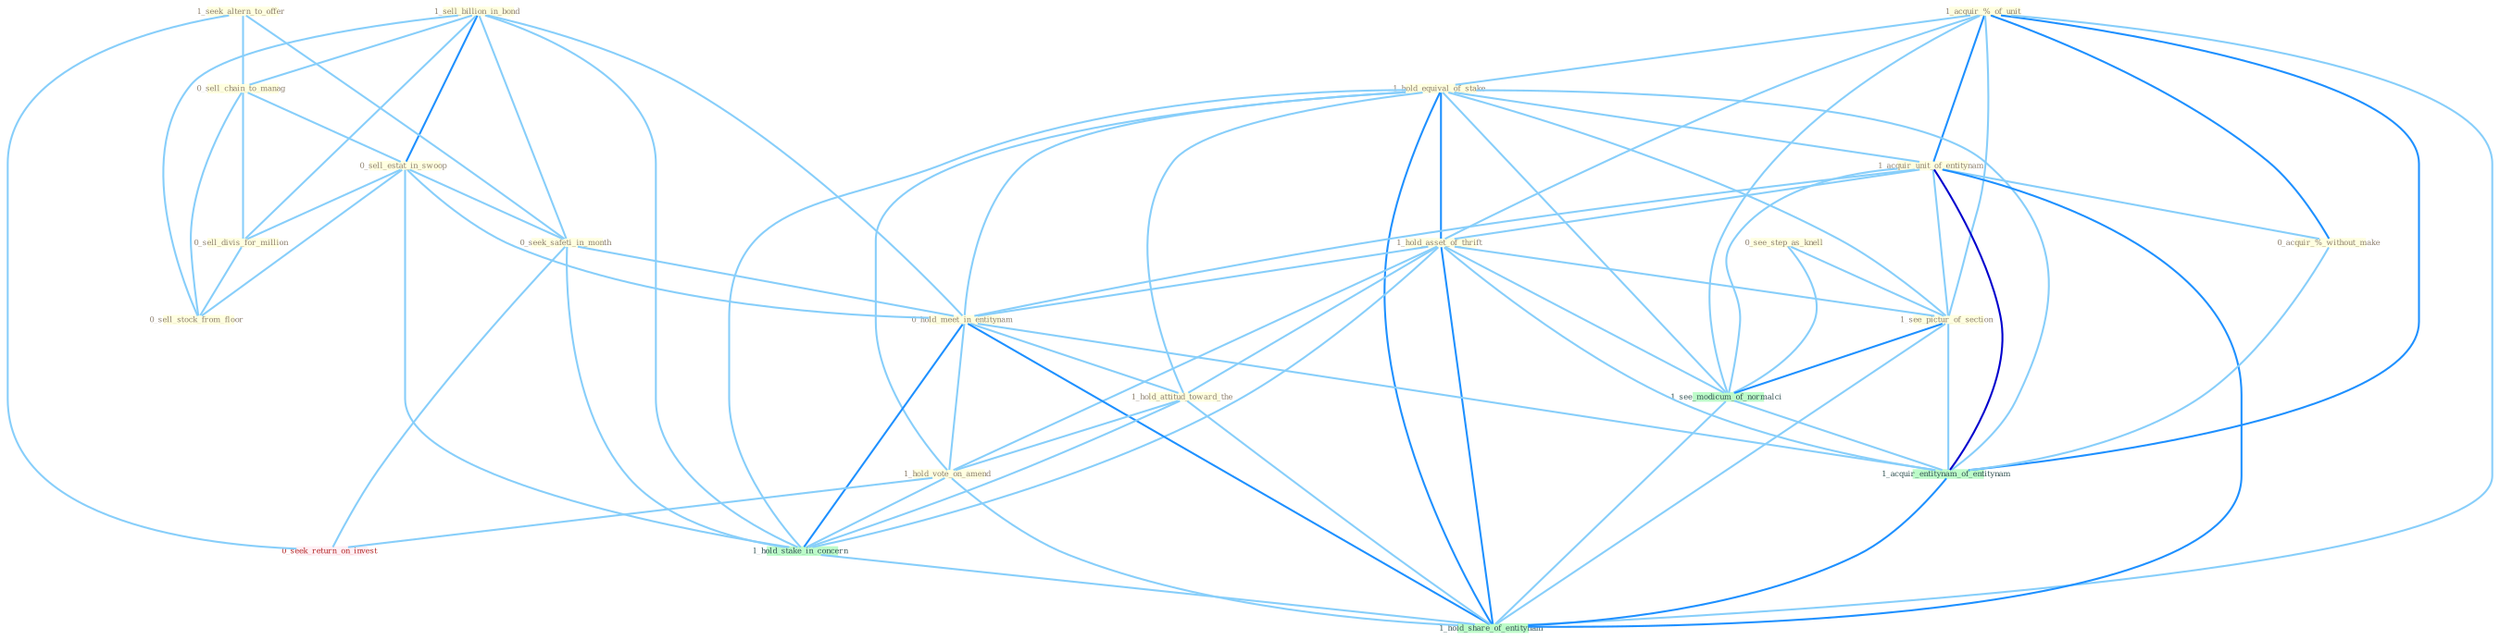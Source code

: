 Graph G{ 
    node
    [shape=polygon,style=filled,width=.5,height=.06,color="#BDFCC9",fixedsize=true,fontsize=4,
    fontcolor="#2f4f4f"];
    {node
    [color="#ffffe0", fontcolor="#8b7d6b"] "1_sell_billion_in_bond " "1_acquir_%_of_unit " "0_see_step_as_knell " "1_hold_equival_of_stake " "1_acquir_unit_of_entitynam " "1_seek_altern_to_offer " "0_sell_chain_to_manag " "0_sell_estat_in_swoop " "1_hold_asset_of_thrift " "0_acquir_%_without_make " "0_seek_safeti_in_month " "0_sell_divis_for_million " "0_hold_meet_in_entitynam " "1_see_pictur_of_section " "1_hold_attitud_toward_the " "1_hold_vote_on_amend " "0_sell_stock_from_floor "}
{node [color="#fff0f5", fontcolor="#b22222"] "0_seek_return_on_invest "}
edge [color="#B0E2FF"];

	"1_sell_billion_in_bond " -- "0_sell_chain_to_manag " [w="1", color="#87cefa" ];
	"1_sell_billion_in_bond " -- "0_sell_estat_in_swoop " [w="2", color="#1e90ff" , len=0.8];
	"1_sell_billion_in_bond " -- "0_seek_safeti_in_month " [w="1", color="#87cefa" ];
	"1_sell_billion_in_bond " -- "0_sell_divis_for_million " [w="1", color="#87cefa" ];
	"1_sell_billion_in_bond " -- "0_hold_meet_in_entitynam " [w="1", color="#87cefa" ];
	"1_sell_billion_in_bond " -- "0_sell_stock_from_floor " [w="1", color="#87cefa" ];
	"1_sell_billion_in_bond " -- "1_hold_stake_in_concern " [w="1", color="#87cefa" ];
	"1_acquir_%_of_unit " -- "1_hold_equival_of_stake " [w="1", color="#87cefa" ];
	"1_acquir_%_of_unit " -- "1_acquir_unit_of_entitynam " [w="2", color="#1e90ff" , len=0.8];
	"1_acquir_%_of_unit " -- "1_hold_asset_of_thrift " [w="1", color="#87cefa" ];
	"1_acquir_%_of_unit " -- "0_acquir_%_without_make " [w="2", color="#1e90ff" , len=0.8];
	"1_acquir_%_of_unit " -- "1_see_pictur_of_section " [w="1", color="#87cefa" ];
	"1_acquir_%_of_unit " -- "1_see_modicum_of_normalci " [w="1", color="#87cefa" ];
	"1_acquir_%_of_unit " -- "1_acquir_entitynam_of_entitynam " [w="2", color="#1e90ff" , len=0.8];
	"1_acquir_%_of_unit " -- "1_hold_share_of_entitynam " [w="1", color="#87cefa" ];
	"0_see_step_as_knell " -- "1_see_pictur_of_section " [w="1", color="#87cefa" ];
	"0_see_step_as_knell " -- "1_see_modicum_of_normalci " [w="1", color="#87cefa" ];
	"1_hold_equival_of_stake " -- "1_acquir_unit_of_entitynam " [w="1", color="#87cefa" ];
	"1_hold_equival_of_stake " -- "1_hold_asset_of_thrift " [w="2", color="#1e90ff" , len=0.8];
	"1_hold_equival_of_stake " -- "0_hold_meet_in_entitynam " [w="1", color="#87cefa" ];
	"1_hold_equival_of_stake " -- "1_see_pictur_of_section " [w="1", color="#87cefa" ];
	"1_hold_equival_of_stake " -- "1_hold_attitud_toward_the " [w="1", color="#87cefa" ];
	"1_hold_equival_of_stake " -- "1_hold_vote_on_amend " [w="1", color="#87cefa" ];
	"1_hold_equival_of_stake " -- "1_hold_stake_in_concern " [w="1", color="#87cefa" ];
	"1_hold_equival_of_stake " -- "1_see_modicum_of_normalci " [w="1", color="#87cefa" ];
	"1_hold_equival_of_stake " -- "1_acquir_entitynam_of_entitynam " [w="1", color="#87cefa" ];
	"1_hold_equival_of_stake " -- "1_hold_share_of_entitynam " [w="2", color="#1e90ff" , len=0.8];
	"1_acquir_unit_of_entitynam " -- "1_hold_asset_of_thrift " [w="1", color="#87cefa" ];
	"1_acquir_unit_of_entitynam " -- "0_acquir_%_without_make " [w="1", color="#87cefa" ];
	"1_acquir_unit_of_entitynam " -- "0_hold_meet_in_entitynam " [w="1", color="#87cefa" ];
	"1_acquir_unit_of_entitynam " -- "1_see_pictur_of_section " [w="1", color="#87cefa" ];
	"1_acquir_unit_of_entitynam " -- "1_see_modicum_of_normalci " [w="1", color="#87cefa" ];
	"1_acquir_unit_of_entitynam " -- "1_acquir_entitynam_of_entitynam " [w="3", color="#0000cd" , len=0.6];
	"1_acquir_unit_of_entitynam " -- "1_hold_share_of_entitynam " [w="2", color="#1e90ff" , len=0.8];
	"1_seek_altern_to_offer " -- "0_sell_chain_to_manag " [w="1", color="#87cefa" ];
	"1_seek_altern_to_offer " -- "0_seek_safeti_in_month " [w="1", color="#87cefa" ];
	"1_seek_altern_to_offer " -- "0_seek_return_on_invest " [w="1", color="#87cefa" ];
	"0_sell_chain_to_manag " -- "0_sell_estat_in_swoop " [w="1", color="#87cefa" ];
	"0_sell_chain_to_manag " -- "0_sell_divis_for_million " [w="1", color="#87cefa" ];
	"0_sell_chain_to_manag " -- "0_sell_stock_from_floor " [w="1", color="#87cefa" ];
	"0_sell_estat_in_swoop " -- "0_seek_safeti_in_month " [w="1", color="#87cefa" ];
	"0_sell_estat_in_swoop " -- "0_sell_divis_for_million " [w="1", color="#87cefa" ];
	"0_sell_estat_in_swoop " -- "0_hold_meet_in_entitynam " [w="1", color="#87cefa" ];
	"0_sell_estat_in_swoop " -- "0_sell_stock_from_floor " [w="1", color="#87cefa" ];
	"0_sell_estat_in_swoop " -- "1_hold_stake_in_concern " [w="1", color="#87cefa" ];
	"1_hold_asset_of_thrift " -- "0_hold_meet_in_entitynam " [w="1", color="#87cefa" ];
	"1_hold_asset_of_thrift " -- "1_see_pictur_of_section " [w="1", color="#87cefa" ];
	"1_hold_asset_of_thrift " -- "1_hold_attitud_toward_the " [w="1", color="#87cefa" ];
	"1_hold_asset_of_thrift " -- "1_hold_vote_on_amend " [w="1", color="#87cefa" ];
	"1_hold_asset_of_thrift " -- "1_hold_stake_in_concern " [w="1", color="#87cefa" ];
	"1_hold_asset_of_thrift " -- "1_see_modicum_of_normalci " [w="1", color="#87cefa" ];
	"1_hold_asset_of_thrift " -- "1_acquir_entitynam_of_entitynam " [w="1", color="#87cefa" ];
	"1_hold_asset_of_thrift " -- "1_hold_share_of_entitynam " [w="2", color="#1e90ff" , len=0.8];
	"0_acquir_%_without_make " -- "1_acquir_entitynam_of_entitynam " [w="1", color="#87cefa" ];
	"0_seek_safeti_in_month " -- "0_hold_meet_in_entitynam " [w="1", color="#87cefa" ];
	"0_seek_safeti_in_month " -- "1_hold_stake_in_concern " [w="1", color="#87cefa" ];
	"0_seek_safeti_in_month " -- "0_seek_return_on_invest " [w="1", color="#87cefa" ];
	"0_sell_divis_for_million " -- "0_sell_stock_from_floor " [w="1", color="#87cefa" ];
	"0_hold_meet_in_entitynam " -- "1_hold_attitud_toward_the " [w="1", color="#87cefa" ];
	"0_hold_meet_in_entitynam " -- "1_hold_vote_on_amend " [w="1", color="#87cefa" ];
	"0_hold_meet_in_entitynam " -- "1_hold_stake_in_concern " [w="2", color="#1e90ff" , len=0.8];
	"0_hold_meet_in_entitynam " -- "1_acquir_entitynam_of_entitynam " [w="1", color="#87cefa" ];
	"0_hold_meet_in_entitynam " -- "1_hold_share_of_entitynam " [w="2", color="#1e90ff" , len=0.8];
	"1_see_pictur_of_section " -- "1_see_modicum_of_normalci " [w="2", color="#1e90ff" , len=0.8];
	"1_see_pictur_of_section " -- "1_acquir_entitynam_of_entitynam " [w="1", color="#87cefa" ];
	"1_see_pictur_of_section " -- "1_hold_share_of_entitynam " [w="1", color="#87cefa" ];
	"1_hold_attitud_toward_the " -- "1_hold_vote_on_amend " [w="1", color="#87cefa" ];
	"1_hold_attitud_toward_the " -- "1_hold_stake_in_concern " [w="1", color="#87cefa" ];
	"1_hold_attitud_toward_the " -- "1_hold_share_of_entitynam " [w="1", color="#87cefa" ];
	"1_hold_vote_on_amend " -- "1_hold_stake_in_concern " [w="1", color="#87cefa" ];
	"1_hold_vote_on_amend " -- "0_seek_return_on_invest " [w="1", color="#87cefa" ];
	"1_hold_vote_on_amend " -- "1_hold_share_of_entitynam " [w="1", color="#87cefa" ];
	"1_hold_stake_in_concern " -- "1_hold_share_of_entitynam " [w="1", color="#87cefa" ];
	"1_see_modicum_of_normalci " -- "1_acquir_entitynam_of_entitynam " [w="1", color="#87cefa" ];
	"1_see_modicum_of_normalci " -- "1_hold_share_of_entitynam " [w="1", color="#87cefa" ];
	"1_acquir_entitynam_of_entitynam " -- "1_hold_share_of_entitynam " [w="2", color="#1e90ff" , len=0.8];
}